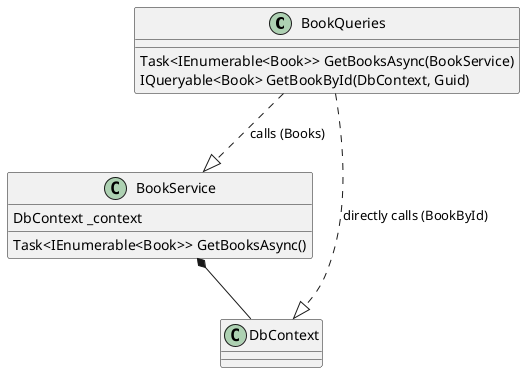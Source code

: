 @startuml
class BookQueries {
    Task<IEnumerable<Book>> GetBooksAsync(BookService)
    IQueryable<Book> GetBookById(DbContext, Guid)
}

class BookService {
    DbContext _context
    Task<IEnumerable<Book>> GetBooksAsync()
}

class DbContext

BookQueries ..|> BookService : calls (Books)
BookQueries ..|> DbContext : directly calls (BookById)
BookService *-- DbContext
@enduml